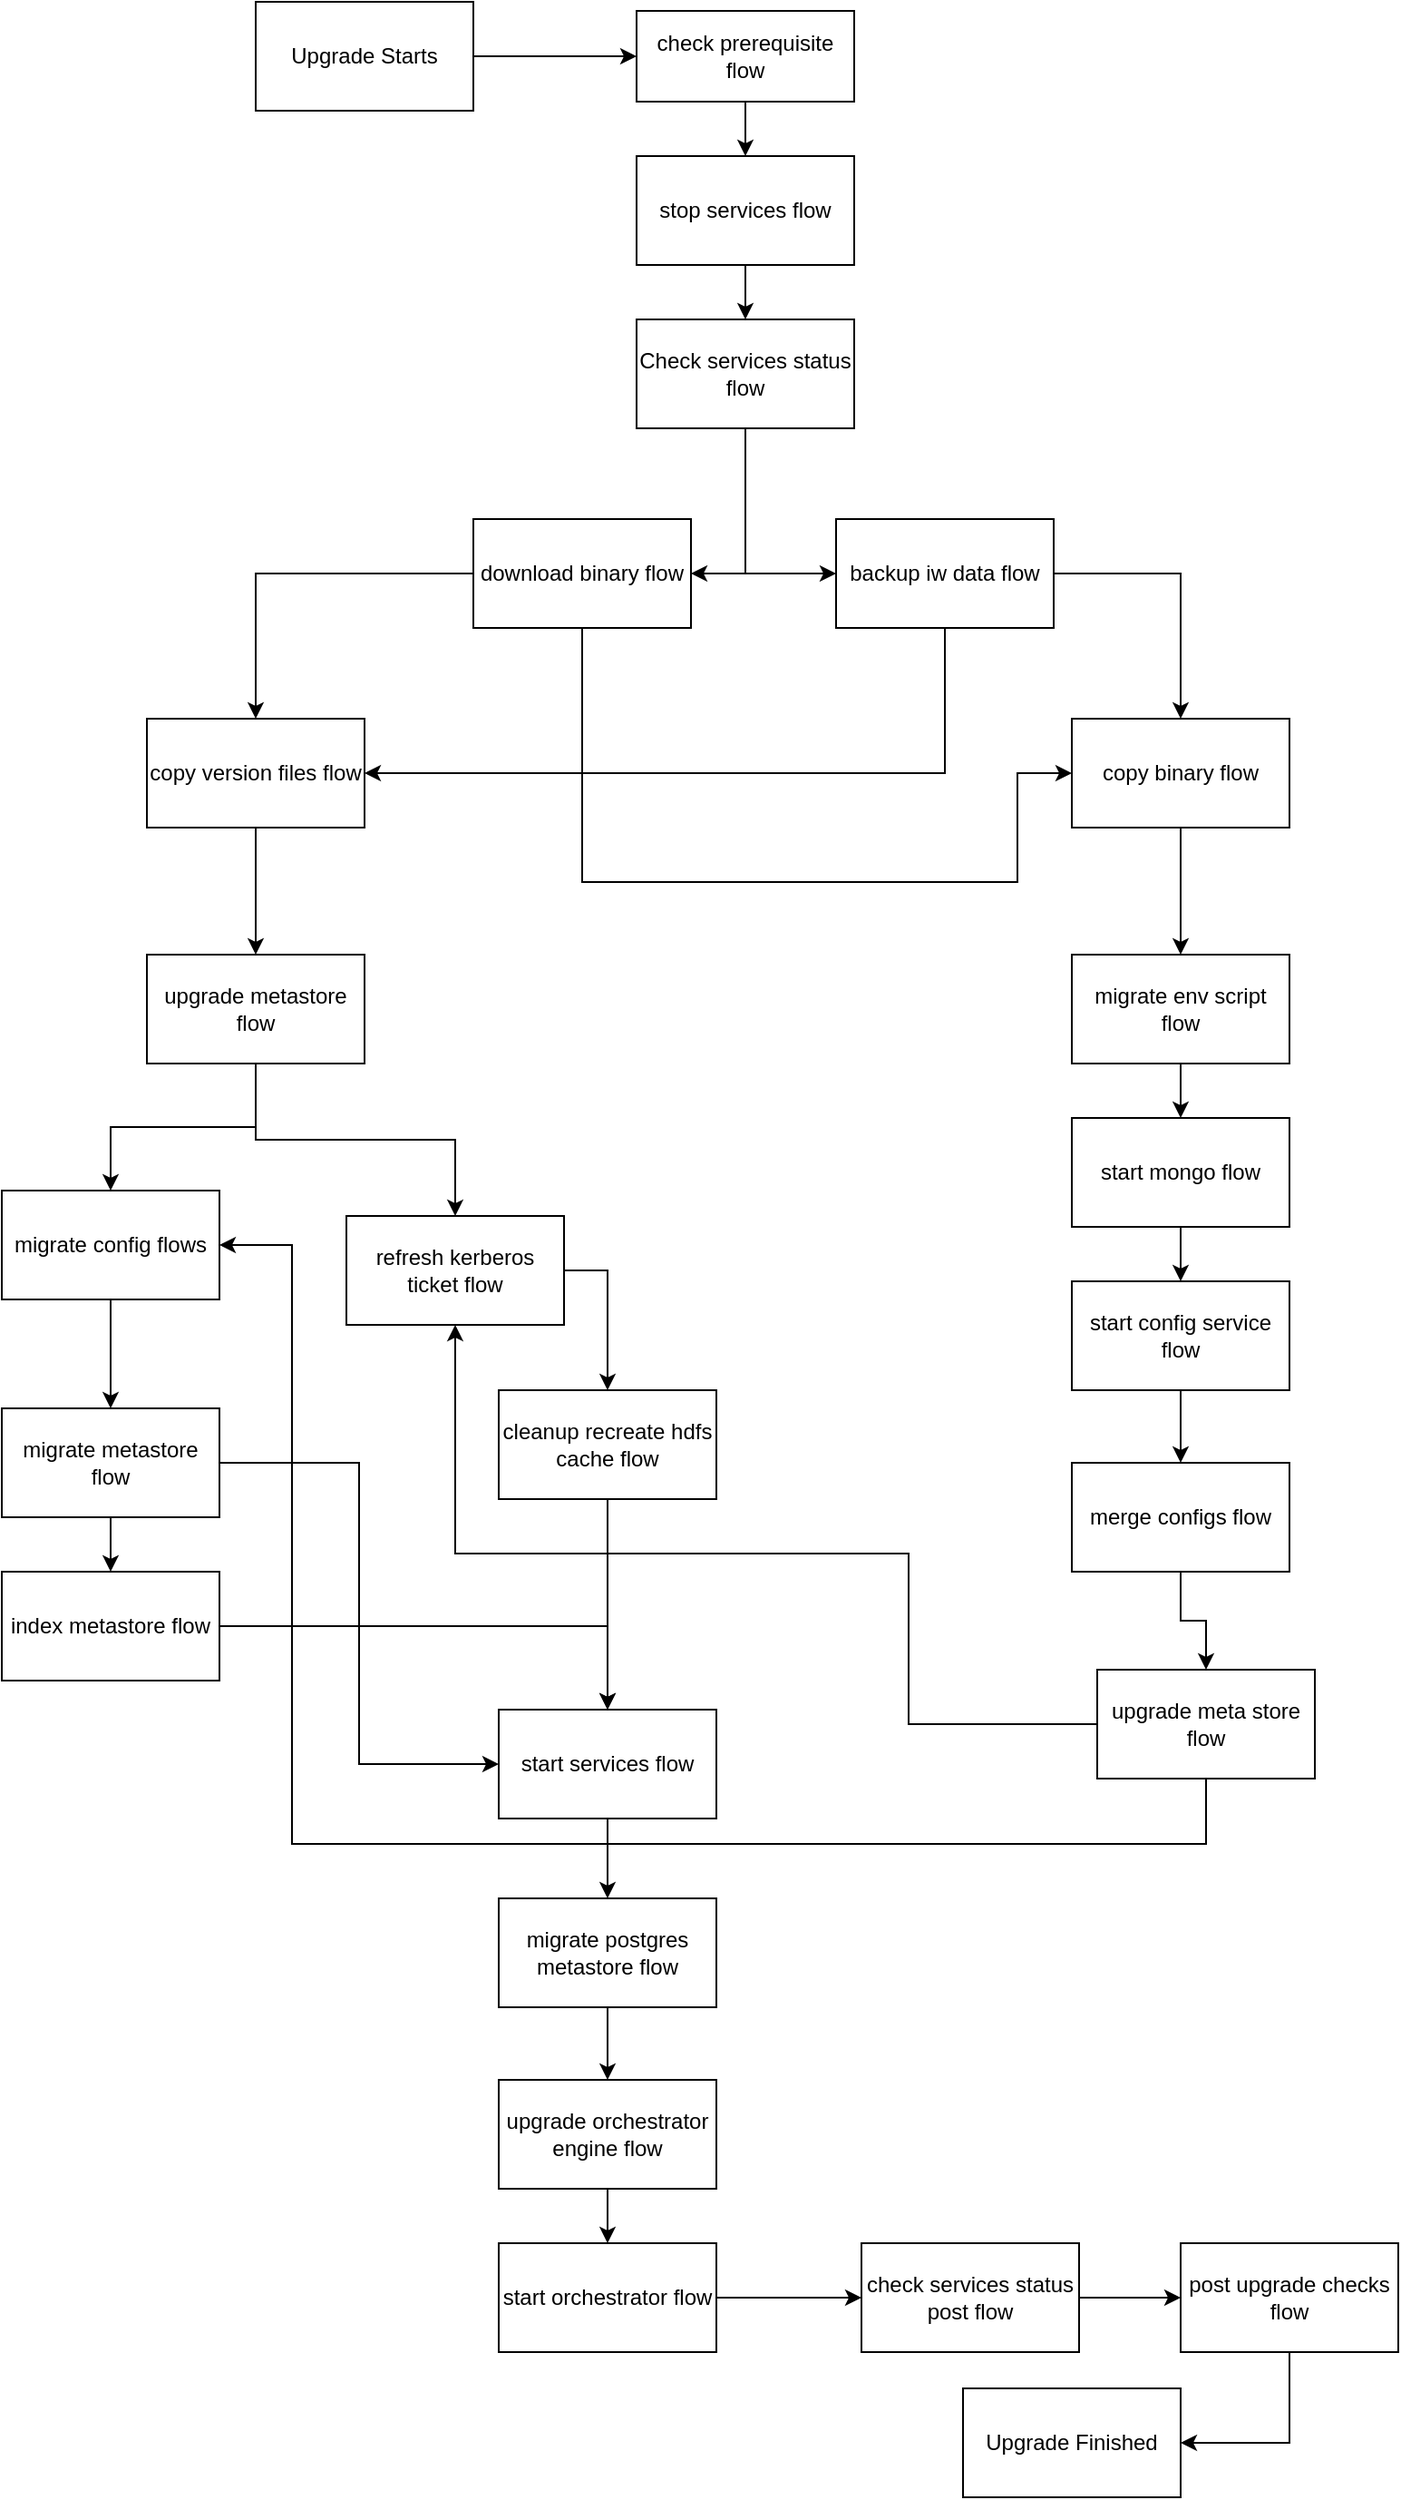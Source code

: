 <mxfile pages="1" version="11.2.8" type="github"><diagram id="6w_gAdyJDozyBy6o9uPF" name="Page-1"><mxGraphModel dx="1412" dy="780" grid="1" gridSize="10" guides="1" tooltips="1" connect="1" arrows="1" fold="1" page="1" pageScale="1" pageWidth="850" pageHeight="1400" math="0" shadow="0"><root><mxCell id="0"/><mxCell id="1" parent="0"/><mxCell id="B37Od2z8MagfFgEspsJN-4" style="edgeStyle=orthogonalEdgeStyle;rounded=0;orthogonalLoop=1;jettySize=auto;html=1;entryX=0.5;entryY=0;entryDx=0;entryDy=0;" parent="1" source="B37Od2z8MagfFgEspsJN-1" target="B37Od2z8MagfFgEspsJN-3" edge="1"><mxGeometry relative="1" as="geometry"/></mxCell><mxCell id="B37Od2z8MagfFgEspsJN-1" value="check prerequisite flow" style="rounded=0;whiteSpace=wrap;html=1;" parent="1" vertex="1"><mxGeometry x="380" y="20" width="120" height="50" as="geometry"/></mxCell><mxCell id="B37Od2z8MagfFgEspsJN-6" value="" style="edgeStyle=orthogonalEdgeStyle;rounded=0;orthogonalLoop=1;jettySize=auto;html=1;" parent="1" source="B37Od2z8MagfFgEspsJN-3" target="B37Od2z8MagfFgEspsJN-5" edge="1"><mxGeometry relative="1" as="geometry"/></mxCell><mxCell id="B37Od2z8MagfFgEspsJN-3" value="stop services flow" style="rounded=0;whiteSpace=wrap;html=1;" parent="1" vertex="1"><mxGeometry x="380" y="100" width="120" height="60" as="geometry"/></mxCell><mxCell id="B37Od2z8MagfFgEspsJN-9" style="edgeStyle=orthogonalEdgeStyle;rounded=0;orthogonalLoop=1;jettySize=auto;html=1;entryX=0;entryY=0.5;entryDx=0;entryDy=0;" parent="1" source="B37Od2z8MagfFgEspsJN-5" target="B37Od2z8MagfFgEspsJN-8" edge="1"><mxGeometry relative="1" as="geometry"/></mxCell><mxCell id="B37Od2z8MagfFgEspsJN-10" style="edgeStyle=orthogonalEdgeStyle;rounded=0;orthogonalLoop=1;jettySize=auto;html=1;entryX=1;entryY=0.5;entryDx=0;entryDy=0;" parent="1" source="B37Od2z8MagfFgEspsJN-5" target="B37Od2z8MagfFgEspsJN-7" edge="1"><mxGeometry relative="1" as="geometry"/></mxCell><mxCell id="B37Od2z8MagfFgEspsJN-5" value="Check services status flow" style="rounded=0;whiteSpace=wrap;html=1;" parent="1" vertex="1"><mxGeometry x="380" y="190" width="120" height="60" as="geometry"/></mxCell><mxCell id="B37Od2z8MagfFgEspsJN-19" style="edgeStyle=orthogonalEdgeStyle;rounded=0;orthogonalLoop=1;jettySize=auto;html=1;entryX=0.5;entryY=0;entryDx=0;entryDy=0;" parent="1" source="B37Od2z8MagfFgEspsJN-7" target="B37Od2z8MagfFgEspsJN-12" edge="1"><mxGeometry relative="1" as="geometry"/></mxCell><mxCell id="B37Od2z8MagfFgEspsJN-21" style="edgeStyle=orthogonalEdgeStyle;rounded=0;orthogonalLoop=1;jettySize=auto;html=1;entryX=0;entryY=0.5;entryDx=0;entryDy=0;" parent="1" source="B37Od2z8MagfFgEspsJN-7" target="B37Od2z8MagfFgEspsJN-11" edge="1"><mxGeometry relative="1" as="geometry"><Array as="points"><mxPoint x="350" y="500"/><mxPoint x="590" y="500"/><mxPoint x="590" y="440"/></Array></mxGeometry></mxCell><mxCell id="B37Od2z8MagfFgEspsJN-7" value="download binary flow" style="rounded=0;whiteSpace=wrap;html=1;" parent="1" vertex="1"><mxGeometry x="290" y="300" width="120" height="60" as="geometry"/></mxCell><mxCell id="B37Od2z8MagfFgEspsJN-20" style="edgeStyle=orthogonalEdgeStyle;rounded=0;orthogonalLoop=1;jettySize=auto;html=1;entryX=1;entryY=0.5;entryDx=0;entryDy=0;" parent="1" source="B37Od2z8MagfFgEspsJN-8" target="B37Od2z8MagfFgEspsJN-12" edge="1"><mxGeometry relative="1" as="geometry"><Array as="points"><mxPoint x="550" y="440"/></Array></mxGeometry></mxCell><mxCell id="B37Od2z8MagfFgEspsJN-22" style="edgeStyle=orthogonalEdgeStyle;rounded=0;orthogonalLoop=1;jettySize=auto;html=1;entryX=0.5;entryY=0;entryDx=0;entryDy=0;" parent="1" source="B37Od2z8MagfFgEspsJN-8" target="B37Od2z8MagfFgEspsJN-11" edge="1"><mxGeometry relative="1" as="geometry"/></mxCell><mxCell id="B37Od2z8MagfFgEspsJN-8" value="backup iw data flow" style="rounded=0;whiteSpace=wrap;html=1;" parent="1" vertex="1"><mxGeometry x="490" y="300" width="120" height="60" as="geometry"/></mxCell><mxCell id="B37Od2z8MagfFgEspsJN-29" value="" style="edgeStyle=orthogonalEdgeStyle;rounded=0;orthogonalLoop=1;jettySize=auto;html=1;" parent="1" source="B37Od2z8MagfFgEspsJN-11" target="B37Od2z8MagfFgEspsJN-23" edge="1"><mxGeometry relative="1" as="geometry"/></mxCell><mxCell id="B37Od2z8MagfFgEspsJN-11" value="copy binary flow&lt;br&gt;" style="rounded=0;whiteSpace=wrap;html=1;" parent="1" vertex="1"><mxGeometry x="620" y="410" width="120" height="60" as="geometry"/></mxCell><mxCell id="B37Od2z8MagfFgEspsJN-25" value="" style="edgeStyle=orthogonalEdgeStyle;rounded=0;orthogonalLoop=1;jettySize=auto;html=1;" parent="1" source="B37Od2z8MagfFgEspsJN-12" target="B37Od2z8MagfFgEspsJN-24" edge="1"><mxGeometry relative="1" as="geometry"/></mxCell><mxCell id="B37Od2z8MagfFgEspsJN-12" value="copy version files flow" style="rounded=0;whiteSpace=wrap;html=1;" parent="1" vertex="1"><mxGeometry x="110" y="410" width="120" height="60" as="geometry"/></mxCell><mxCell id="B37Od2z8MagfFgEspsJN-51" value="" style="edgeStyle=orthogonalEdgeStyle;rounded=0;orthogonalLoop=1;jettySize=auto;html=1;" parent="1" source="B37Od2z8MagfFgEspsJN-23" target="B37Od2z8MagfFgEspsJN-30" edge="1"><mxGeometry relative="1" as="geometry"/></mxCell><mxCell id="B37Od2z8MagfFgEspsJN-23" value="migrate env script flow" style="rounded=0;whiteSpace=wrap;html=1;" parent="1" vertex="1"><mxGeometry x="620" y="540" width="120" height="60" as="geometry"/></mxCell><mxCell id="B37Od2z8MagfFgEspsJN-35" style="edgeStyle=orthogonalEdgeStyle;rounded=0;orthogonalLoop=1;jettySize=auto;html=1;entryX=0.5;entryY=0;entryDx=0;entryDy=0;" parent="1" source="B37Od2z8MagfFgEspsJN-24" target="B37Od2z8MagfFgEspsJN-32" edge="1"><mxGeometry relative="1" as="geometry"/></mxCell><mxCell id="B37Od2z8MagfFgEspsJN-36" style="edgeStyle=orthogonalEdgeStyle;rounded=0;orthogonalLoop=1;jettySize=auto;html=1;entryX=0.5;entryY=0;entryDx=0;entryDy=0;" parent="1" source="B37Od2z8MagfFgEspsJN-24" target="B37Od2z8MagfFgEspsJN-31" edge="1"><mxGeometry relative="1" as="geometry"/></mxCell><mxCell id="B37Od2z8MagfFgEspsJN-24" value="upgrade metastore flow" style="rounded=0;whiteSpace=wrap;html=1;" parent="1" vertex="1"><mxGeometry x="110" y="540" width="120" height="60" as="geometry"/></mxCell><mxCell id="B37Od2z8MagfFgEspsJN-50" value="" style="edgeStyle=orthogonalEdgeStyle;rounded=0;orthogonalLoop=1;jettySize=auto;html=1;" parent="1" source="B37Od2z8MagfFgEspsJN-30" target="B37Od2z8MagfFgEspsJN-48" edge="1"><mxGeometry relative="1" as="geometry"/></mxCell><mxCell id="B37Od2z8MagfFgEspsJN-30" value="start mongo flow" style="rounded=0;whiteSpace=wrap;html=1;" parent="1" vertex="1"><mxGeometry x="620" y="630" width="120" height="60" as="geometry"/></mxCell><mxCell id="B37Od2z8MagfFgEspsJN-38" style="edgeStyle=orthogonalEdgeStyle;rounded=0;orthogonalLoop=1;jettySize=auto;html=1;entryX=0.5;entryY=0;entryDx=0;entryDy=0;" parent="1" source="B37Od2z8MagfFgEspsJN-31" target="B37Od2z8MagfFgEspsJN-37" edge="1"><mxGeometry relative="1" as="geometry"/></mxCell><mxCell id="B37Od2z8MagfFgEspsJN-31" value="migrate config flows" style="rounded=0;whiteSpace=wrap;html=1;" parent="1" vertex="1"><mxGeometry x="30" y="670" width="120" height="60" as="geometry"/></mxCell><mxCell id="B37Od2z8MagfFgEspsJN-41" style="edgeStyle=orthogonalEdgeStyle;rounded=0;orthogonalLoop=1;jettySize=auto;html=1;entryX=0.5;entryY=0;entryDx=0;entryDy=0;" parent="1" source="B37Od2z8MagfFgEspsJN-32" target="B37Od2z8MagfFgEspsJN-39" edge="1"><mxGeometry relative="1" as="geometry"><Array as="points"><mxPoint x="364" y="714"/></Array></mxGeometry></mxCell><mxCell id="B37Od2z8MagfFgEspsJN-32" value="refresh kerberos &lt;br&gt;ticket flow" style="rounded=0;whiteSpace=wrap;html=1;" parent="1" vertex="1"><mxGeometry x="220" y="684" width="120" height="60" as="geometry"/></mxCell><mxCell id="B37Od2z8MagfFgEspsJN-47" value="" style="edgeStyle=orthogonalEdgeStyle;rounded=0;orthogonalLoop=1;jettySize=auto;html=1;" parent="1" source="B37Od2z8MagfFgEspsJN-37" target="B37Od2z8MagfFgEspsJN-45" edge="1"><mxGeometry relative="1" as="geometry"/></mxCell><mxCell id="B37Od2z8MagfFgEspsJN-60" style="edgeStyle=orthogonalEdgeStyle;rounded=0;orthogonalLoop=1;jettySize=auto;html=1;entryX=0;entryY=0.5;entryDx=0;entryDy=0;" parent="1" source="B37Od2z8MagfFgEspsJN-37" target="B37Od2z8MagfFgEspsJN-42" edge="1"><mxGeometry relative="1" as="geometry"/></mxCell><mxCell id="B37Od2z8MagfFgEspsJN-37" value="migrate metastore flow" style="rounded=0;whiteSpace=wrap;html=1;" parent="1" vertex="1"><mxGeometry x="30" y="790" width="120" height="60" as="geometry"/></mxCell><mxCell id="B37Od2z8MagfFgEspsJN-58" style="edgeStyle=orthogonalEdgeStyle;rounded=0;orthogonalLoop=1;jettySize=auto;html=1;entryX=0.5;entryY=0;entryDx=0;entryDy=0;" parent="1" source="B37Od2z8MagfFgEspsJN-39" target="B37Od2z8MagfFgEspsJN-42" edge="1"><mxGeometry relative="1" as="geometry"/></mxCell><mxCell id="B37Od2z8MagfFgEspsJN-39" value="cleanup recreate hdfs cache flow" style="rounded=0;whiteSpace=wrap;html=1;" parent="1" vertex="1"><mxGeometry x="304" y="780" width="120" height="60" as="geometry"/></mxCell><mxCell id="B37Od2z8MagfFgEspsJN-63" value="" style="edgeStyle=orthogonalEdgeStyle;rounded=0;orthogonalLoop=1;jettySize=auto;html=1;" parent="1" source="B37Od2z8MagfFgEspsJN-42" target="B37Od2z8MagfFgEspsJN-62" edge="1"><mxGeometry relative="1" as="geometry"/></mxCell><mxCell id="B37Od2z8MagfFgEspsJN-42" value="start services flow" style="rounded=0;whiteSpace=wrap;html=1;" parent="1" vertex="1"><mxGeometry x="304" y="956" width="120" height="60" as="geometry"/></mxCell><mxCell id="B37Od2z8MagfFgEspsJN-65" value="" style="edgeStyle=orthogonalEdgeStyle;rounded=0;orthogonalLoop=1;jettySize=auto;html=1;" parent="1" source="B37Od2z8MagfFgEspsJN-62" target="B37Od2z8MagfFgEspsJN-64" edge="1"><mxGeometry relative="1" as="geometry"/></mxCell><mxCell id="B37Od2z8MagfFgEspsJN-62" value="migrate postgres metastore flow" style="rounded=0;whiteSpace=wrap;html=1;" parent="1" vertex="1"><mxGeometry x="304" y="1060" width="120" height="60" as="geometry"/></mxCell><mxCell id="B37Od2z8MagfFgEspsJN-67" value="" style="edgeStyle=orthogonalEdgeStyle;rounded=0;orthogonalLoop=1;jettySize=auto;html=1;" parent="1" source="B37Od2z8MagfFgEspsJN-64" target="B37Od2z8MagfFgEspsJN-66" edge="1"><mxGeometry relative="1" as="geometry"/></mxCell><mxCell id="B37Od2z8MagfFgEspsJN-64" value="upgrade orchestrator engine flow" style="rounded=0;whiteSpace=wrap;html=1;" parent="1" vertex="1"><mxGeometry x="304" y="1160" width="120" height="60" as="geometry"/></mxCell><mxCell id="B37Od2z8MagfFgEspsJN-72" value="" style="edgeStyle=orthogonalEdgeStyle;rounded=0;orthogonalLoop=1;jettySize=auto;html=1;" parent="1" source="B37Od2z8MagfFgEspsJN-66" target="B37Od2z8MagfFgEspsJN-71" edge="1"><mxGeometry relative="1" as="geometry"/></mxCell><mxCell id="B37Od2z8MagfFgEspsJN-66" value="start orchestrator flow" style="rounded=0;whiteSpace=wrap;html=1;" parent="1" vertex="1"><mxGeometry x="304" y="1250" width="120" height="60" as="geometry"/></mxCell><mxCell id="B37Od2z8MagfFgEspsJN-74" value="" style="edgeStyle=orthogonalEdgeStyle;rounded=0;orthogonalLoop=1;jettySize=auto;html=1;" parent="1" source="B37Od2z8MagfFgEspsJN-71" target="B37Od2z8MagfFgEspsJN-73" edge="1"><mxGeometry relative="1" as="geometry"/></mxCell><mxCell id="B37Od2z8MagfFgEspsJN-71" value="check services status post flow" style="rounded=0;whiteSpace=wrap;html=1;" parent="1" vertex="1"><mxGeometry x="504" y="1250" width="120" height="60" as="geometry"/></mxCell><mxCell id="B37Od2z8MagfFgEspsJN-77" style="edgeStyle=orthogonalEdgeStyle;rounded=0;orthogonalLoop=1;jettySize=auto;html=1;entryX=1;entryY=0.5;entryDx=0;entryDy=0;" parent="1" source="B37Od2z8MagfFgEspsJN-73" target="B37Od2z8MagfFgEspsJN-75" edge="1"><mxGeometry relative="1" as="geometry"/></mxCell><mxCell id="B37Od2z8MagfFgEspsJN-73" value="post upgrade checks flow" style="rounded=0;whiteSpace=wrap;html=1;" parent="1" vertex="1"><mxGeometry x="680" y="1250" width="120" height="60" as="geometry"/></mxCell><mxCell id="B37Od2z8MagfFgEspsJN-75" value="Upgrade Finished" style="rounded=0;whiteSpace=wrap;html=1;" parent="1" vertex="1"><mxGeometry x="560" y="1330" width="120" height="60" as="geometry"/></mxCell><mxCell id="B37Od2z8MagfFgEspsJN-61" style="edgeStyle=orthogonalEdgeStyle;rounded=0;orthogonalLoop=1;jettySize=auto;html=1;entryX=0.5;entryY=0;entryDx=0;entryDy=0;" parent="1" source="B37Od2z8MagfFgEspsJN-45" target="B37Od2z8MagfFgEspsJN-42" edge="1"><mxGeometry relative="1" as="geometry"/></mxCell><mxCell id="B37Od2z8MagfFgEspsJN-45" value="index metastore flow" style="rounded=0;whiteSpace=wrap;html=1;" parent="1" vertex="1"><mxGeometry x="30" y="880" width="120" height="60" as="geometry"/></mxCell><mxCell id="B37Od2z8MagfFgEspsJN-53" value="" style="edgeStyle=orthogonalEdgeStyle;rounded=0;orthogonalLoop=1;jettySize=auto;html=1;" parent="1" source="B37Od2z8MagfFgEspsJN-48" target="B37Od2z8MagfFgEspsJN-52" edge="1"><mxGeometry relative="1" as="geometry"/></mxCell><mxCell id="B37Od2z8MagfFgEspsJN-48" value="start config service flow" style="rounded=0;whiteSpace=wrap;html=1;" parent="1" vertex="1"><mxGeometry x="620" y="720" width="120" height="60" as="geometry"/></mxCell><mxCell id="B37Od2z8MagfFgEspsJN-55" value="" style="edgeStyle=orthogonalEdgeStyle;rounded=0;orthogonalLoop=1;jettySize=auto;html=1;" parent="1" source="B37Od2z8MagfFgEspsJN-52" target="B37Od2z8MagfFgEspsJN-54" edge="1"><mxGeometry relative="1" as="geometry"/></mxCell><mxCell id="B37Od2z8MagfFgEspsJN-52" value="merge configs flow" style="rounded=0;whiteSpace=wrap;html=1;" parent="1" vertex="1"><mxGeometry x="620" y="820" width="120" height="60" as="geometry"/></mxCell><mxCell id="B37Od2z8MagfFgEspsJN-69" style="edgeStyle=orthogonalEdgeStyle;rounded=0;orthogonalLoop=1;jettySize=auto;html=1;entryX=0.5;entryY=1;entryDx=0;entryDy=0;" parent="1" source="B37Od2z8MagfFgEspsJN-54" target="B37Od2z8MagfFgEspsJN-32" edge="1"><mxGeometry relative="1" as="geometry"><Array as="points"><mxPoint x="530" y="964"/><mxPoint x="530" y="870"/><mxPoint x="280" y="870"/></Array></mxGeometry></mxCell><mxCell id="B37Od2z8MagfFgEspsJN-70" style="edgeStyle=orthogonalEdgeStyle;rounded=0;orthogonalLoop=1;jettySize=auto;html=1;entryX=1;entryY=0.5;entryDx=0;entryDy=0;" parent="1" source="B37Od2z8MagfFgEspsJN-54" target="B37Od2z8MagfFgEspsJN-31" edge="1"><mxGeometry relative="1" as="geometry"><Array as="points"><mxPoint x="694" y="1030"/><mxPoint x="190" y="1030"/><mxPoint x="190" y="700"/></Array></mxGeometry></mxCell><mxCell id="B37Od2z8MagfFgEspsJN-54" value="upgrade meta store flow" style="rounded=0;whiteSpace=wrap;html=1;" parent="1" vertex="1"><mxGeometry x="634" y="934" width="120" height="60" as="geometry"/></mxCell><mxCell id="B37Od2z8MagfFgEspsJN-81" style="edgeStyle=orthogonalEdgeStyle;rounded=0;orthogonalLoop=1;jettySize=auto;html=1;entryX=0;entryY=0.5;entryDx=0;entryDy=0;" parent="1" source="B37Od2z8MagfFgEspsJN-78" target="B37Od2z8MagfFgEspsJN-1" edge="1"><mxGeometry relative="1" as="geometry"><Array as="points"><mxPoint x="330" y="45"/><mxPoint x="330" y="45"/></Array></mxGeometry></mxCell><mxCell id="B37Od2z8MagfFgEspsJN-78" value="Upgrade Starts" style="rounded=0;whiteSpace=wrap;html=1;" parent="1" vertex="1"><mxGeometry x="170" y="15" width="120" height="60" as="geometry"/></mxCell></root></mxGraphModel></diagram></mxfile>